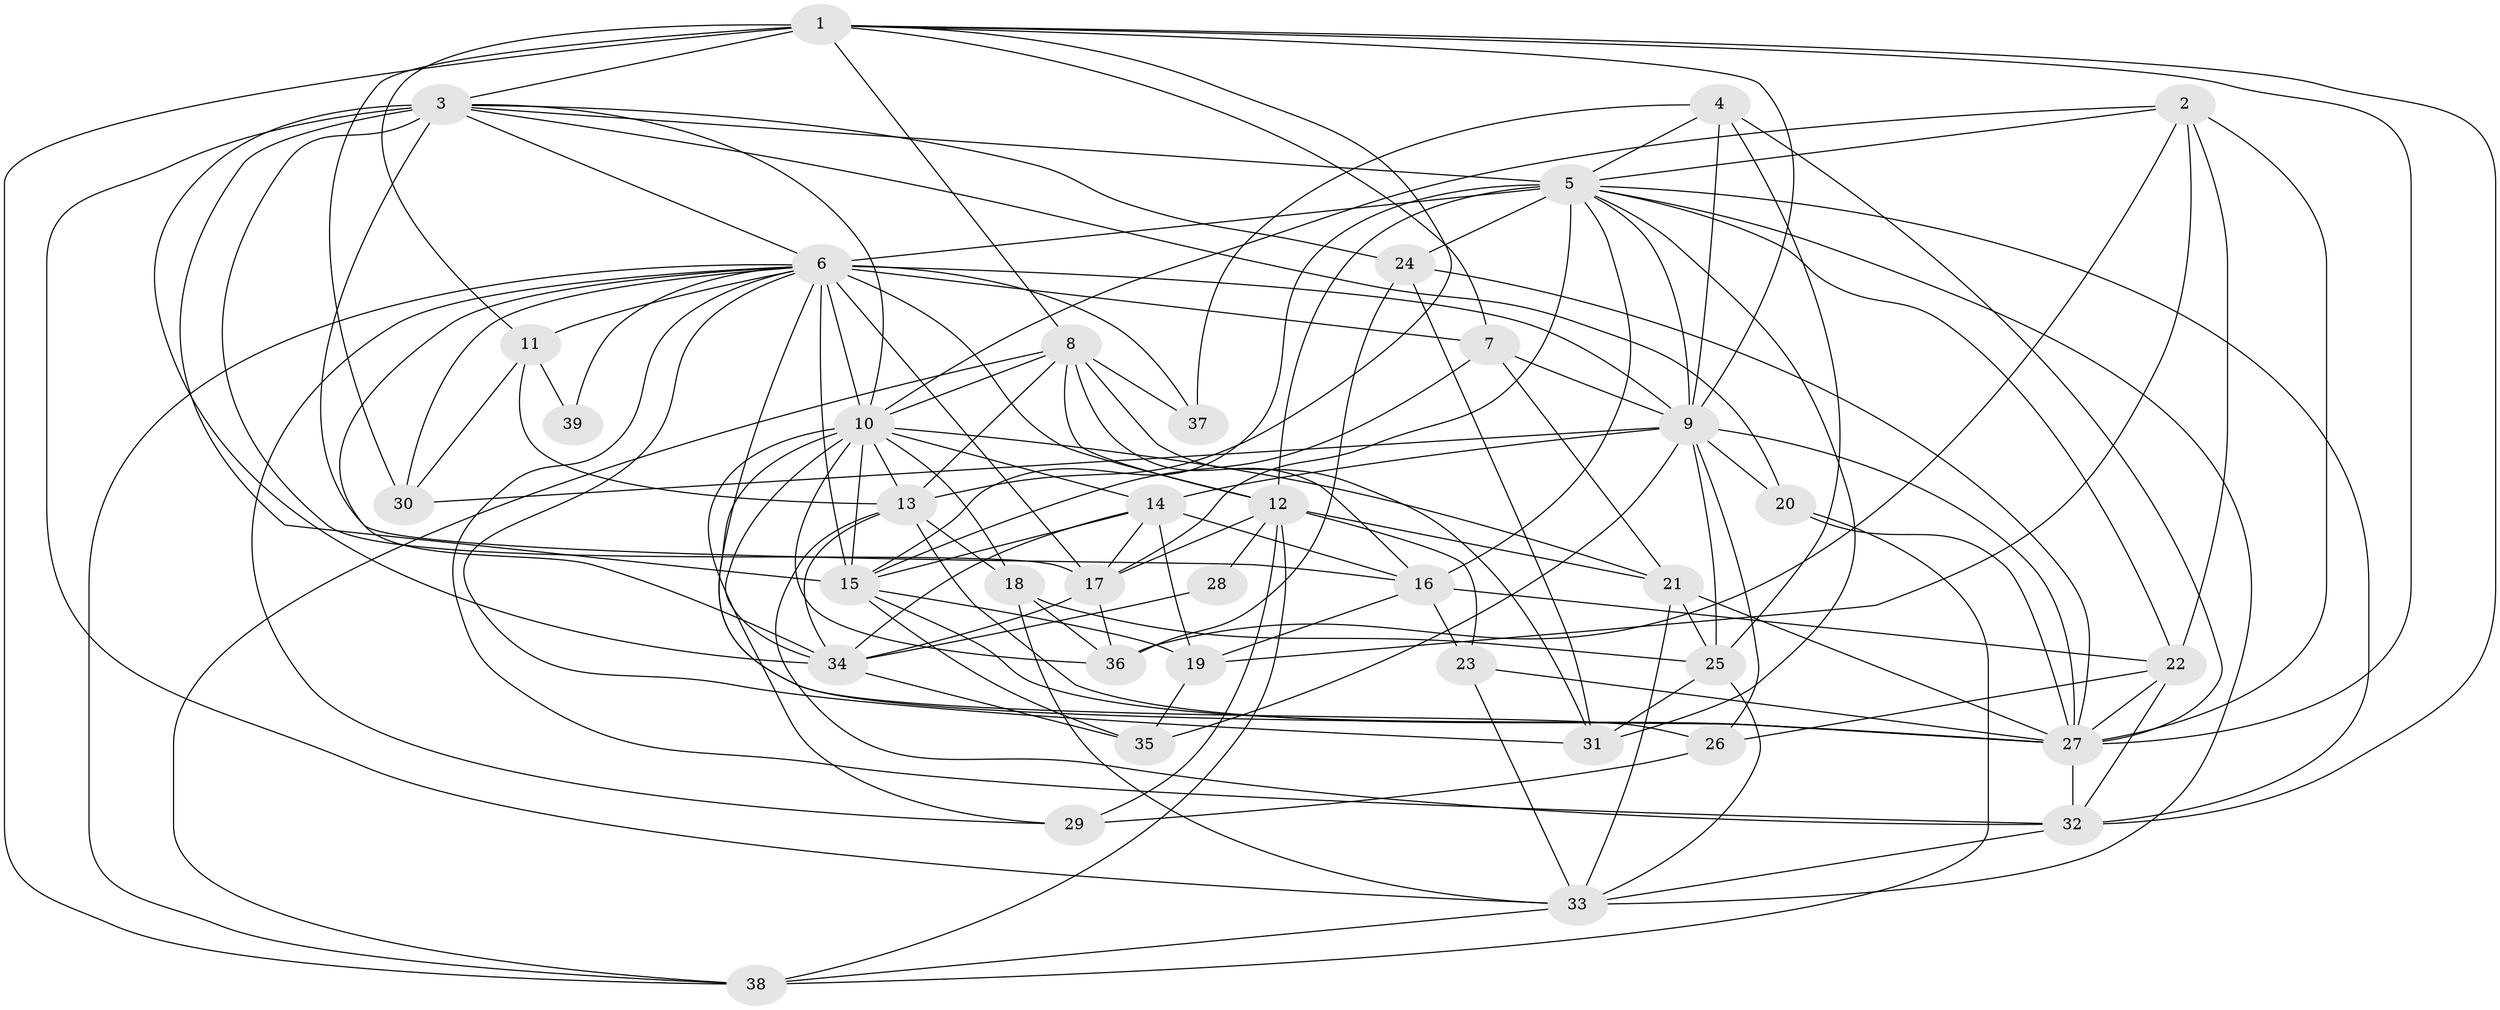 // original degree distribution, {5: 0.184, 4: 0.248, 7: 0.04, 2: 0.152, 6: 0.072, 3: 0.272, 8: 0.032}
// Generated by graph-tools (version 1.1) at 2025/51/03/04/25 22:51:01]
// undirected, 39 vertices, 135 edges
graph export_dot {
  node [color=gray90,style=filled];
  1;
  2;
  3;
  4;
  5;
  6;
  7;
  8;
  9;
  10;
  11;
  12;
  13;
  14;
  15;
  16;
  17;
  18;
  19;
  20;
  21;
  22;
  23;
  24;
  25;
  26;
  27;
  28;
  29;
  30;
  31;
  32;
  33;
  34;
  35;
  36;
  37;
  38;
  39;
  1 -- 3 [weight=1.0];
  1 -- 7 [weight=1.0];
  1 -- 8 [weight=1.0];
  1 -- 9 [weight=1.0];
  1 -- 11 [weight=3.0];
  1 -- 13 [weight=1.0];
  1 -- 27 [weight=1.0];
  1 -- 30 [weight=1.0];
  1 -- 32 [weight=1.0];
  1 -- 38 [weight=1.0];
  2 -- 5 [weight=1.0];
  2 -- 10 [weight=1.0];
  2 -- 19 [weight=1.0];
  2 -- 22 [weight=2.0];
  2 -- 27 [weight=1.0];
  2 -- 36 [weight=1.0];
  3 -- 5 [weight=1.0];
  3 -- 6 [weight=1.0];
  3 -- 10 [weight=1.0];
  3 -- 15 [weight=1.0];
  3 -- 16 [weight=1.0];
  3 -- 17 [weight=2.0];
  3 -- 20 [weight=1.0];
  3 -- 24 [weight=1.0];
  3 -- 33 [weight=1.0];
  3 -- 34 [weight=1.0];
  4 -- 5 [weight=1.0];
  4 -- 9 [weight=1.0];
  4 -- 25 [weight=1.0];
  4 -- 27 [weight=1.0];
  4 -- 37 [weight=1.0];
  5 -- 6 [weight=5.0];
  5 -- 9 [weight=2.0];
  5 -- 12 [weight=1.0];
  5 -- 15 [weight=3.0];
  5 -- 16 [weight=1.0];
  5 -- 17 [weight=1.0];
  5 -- 22 [weight=1.0];
  5 -- 24 [weight=2.0];
  5 -- 31 [weight=1.0];
  5 -- 32 [weight=1.0];
  5 -- 33 [weight=1.0];
  6 -- 7 [weight=1.0];
  6 -- 9 [weight=1.0];
  6 -- 10 [weight=1.0];
  6 -- 11 [weight=1.0];
  6 -- 12 [weight=1.0];
  6 -- 15 [weight=1.0];
  6 -- 17 [weight=3.0];
  6 -- 27 [weight=1.0];
  6 -- 29 [weight=1.0];
  6 -- 30 [weight=2.0];
  6 -- 31 [weight=1.0];
  6 -- 32 [weight=1.0];
  6 -- 34 [weight=1.0];
  6 -- 37 [weight=1.0];
  6 -- 38 [weight=1.0];
  6 -- 39 [weight=1.0];
  7 -- 9 [weight=1.0];
  7 -- 15 [weight=2.0];
  7 -- 21 [weight=1.0];
  8 -- 10 [weight=3.0];
  8 -- 12 [weight=1.0];
  8 -- 13 [weight=1.0];
  8 -- 16 [weight=1.0];
  8 -- 31 [weight=1.0];
  8 -- 37 [weight=2.0];
  8 -- 38 [weight=1.0];
  9 -- 14 [weight=1.0];
  9 -- 20 [weight=1.0];
  9 -- 25 [weight=1.0];
  9 -- 26 [weight=1.0];
  9 -- 27 [weight=1.0];
  9 -- 30 [weight=1.0];
  9 -- 35 [weight=1.0];
  10 -- 13 [weight=1.0];
  10 -- 14 [weight=1.0];
  10 -- 15 [weight=1.0];
  10 -- 18 [weight=1.0];
  10 -- 21 [weight=1.0];
  10 -- 26 [weight=1.0];
  10 -- 29 [weight=1.0];
  10 -- 34 [weight=1.0];
  10 -- 36 [weight=1.0];
  11 -- 13 [weight=1.0];
  11 -- 30 [weight=1.0];
  11 -- 39 [weight=1.0];
  12 -- 17 [weight=1.0];
  12 -- 21 [weight=1.0];
  12 -- 23 [weight=1.0];
  12 -- 28 [weight=1.0];
  12 -- 29 [weight=1.0];
  12 -- 38 [weight=1.0];
  13 -- 18 [weight=2.0];
  13 -- 27 [weight=1.0];
  13 -- 32 [weight=1.0];
  13 -- 34 [weight=1.0];
  14 -- 15 [weight=2.0];
  14 -- 16 [weight=1.0];
  14 -- 17 [weight=1.0];
  14 -- 19 [weight=1.0];
  14 -- 34 [weight=1.0];
  15 -- 19 [weight=1.0];
  15 -- 27 [weight=1.0];
  15 -- 35 [weight=1.0];
  16 -- 19 [weight=1.0];
  16 -- 22 [weight=1.0];
  16 -- 23 [weight=1.0];
  17 -- 34 [weight=1.0];
  17 -- 36 [weight=1.0];
  18 -- 25 [weight=1.0];
  18 -- 33 [weight=1.0];
  18 -- 36 [weight=1.0];
  19 -- 35 [weight=1.0];
  20 -- 27 [weight=1.0];
  20 -- 38 [weight=1.0];
  21 -- 25 [weight=2.0];
  21 -- 27 [weight=1.0];
  21 -- 33 [weight=1.0];
  22 -- 26 [weight=1.0];
  22 -- 27 [weight=2.0];
  22 -- 32 [weight=1.0];
  23 -- 27 [weight=1.0];
  23 -- 33 [weight=1.0];
  24 -- 27 [weight=1.0];
  24 -- 31 [weight=1.0];
  24 -- 36 [weight=1.0];
  25 -- 31 [weight=1.0];
  25 -- 33 [weight=1.0];
  26 -- 29 [weight=1.0];
  27 -- 32 [weight=1.0];
  28 -- 34 [weight=1.0];
  32 -- 33 [weight=1.0];
  33 -- 38 [weight=1.0];
  34 -- 35 [weight=1.0];
}
